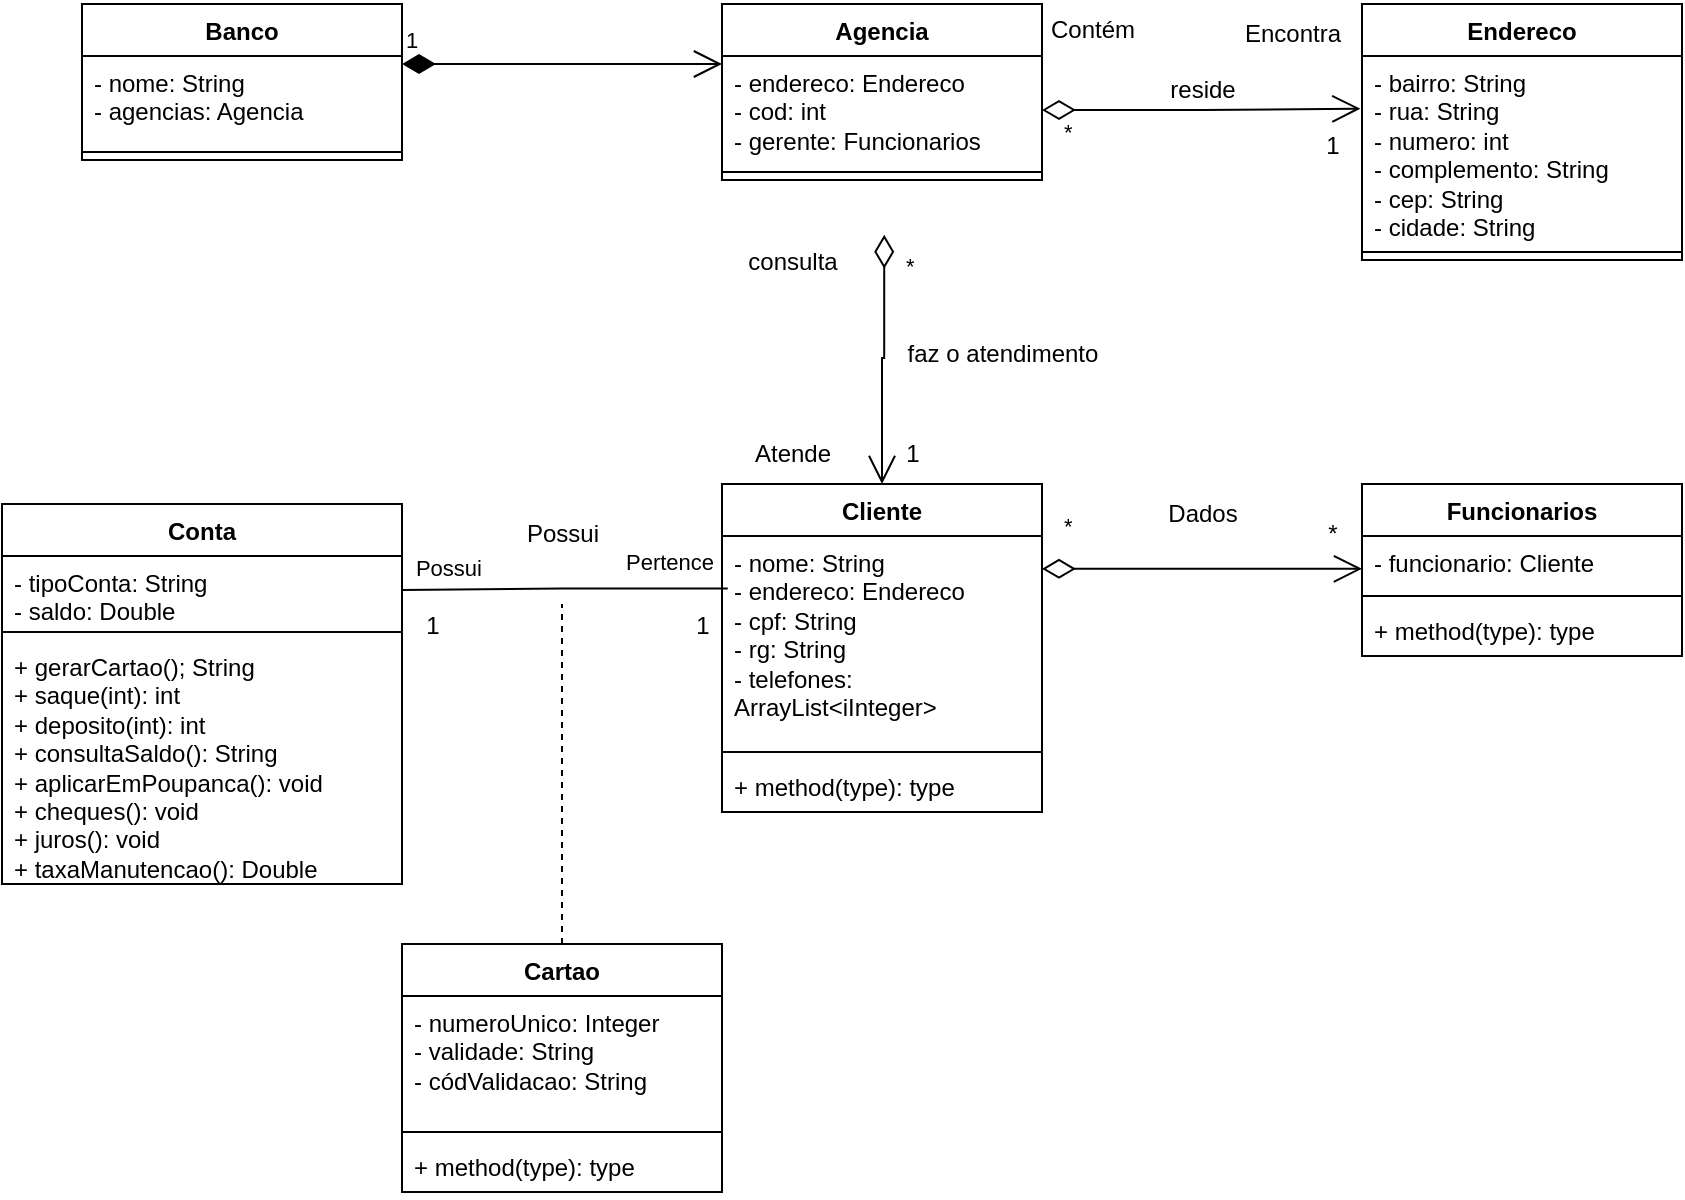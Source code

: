 <mxfile version="24.2.5" type="device">
  <diagram name="Page-1" id="e7e014a7-5840-1c2e-5031-d8a46d1fe8dd">
    <mxGraphModel dx="862" dy="778" grid="1" gridSize="10" guides="1" tooltips="1" connect="1" arrows="1" fold="1" page="1" pageScale="1" pageWidth="1169" pageHeight="826" background="none" math="0" shadow="0">
      <root>
        <mxCell id="0" />
        <mxCell id="1" parent="0" />
        <mxCell id="lC90-eze_NjfGvDs3d9d-41" value="Banco" style="swimlane;fontStyle=1;align=center;verticalAlign=top;childLayout=stackLayout;horizontal=1;startSize=26;horizontalStack=0;resizeParent=1;resizeParentMax=0;resizeLast=0;collapsible=1;marginBottom=0;whiteSpace=wrap;html=1;" parent="1" vertex="1">
          <mxGeometry x="80" y="80" width="160" height="78" as="geometry" />
        </mxCell>
        <mxCell id="lC90-eze_NjfGvDs3d9d-42" value="- nome: String&lt;div&gt;- agencias: Agencia&lt;/div&gt;" style="text;strokeColor=none;fillColor=none;align=left;verticalAlign=top;spacingLeft=4;spacingRight=4;overflow=hidden;rotatable=0;points=[[0,0.5],[1,0.5]];portConstraint=eastwest;whiteSpace=wrap;html=1;" parent="lC90-eze_NjfGvDs3d9d-41" vertex="1">
          <mxGeometry y="26" width="160" height="44" as="geometry" />
        </mxCell>
        <mxCell id="lC90-eze_NjfGvDs3d9d-43" value="" style="line;strokeWidth=1;fillColor=none;align=left;verticalAlign=middle;spacingTop=-1;spacingLeft=3;spacingRight=3;rotatable=0;labelPosition=right;points=[];portConstraint=eastwest;strokeColor=inherit;" parent="lC90-eze_NjfGvDs3d9d-41" vertex="1">
          <mxGeometry y="70" width="160" height="8" as="geometry" />
        </mxCell>
        <mxCell id="WZdotePQsxiVP-j09sR7-1" value="Agencia" style="swimlane;fontStyle=1;align=center;verticalAlign=top;childLayout=stackLayout;horizontal=1;startSize=26;horizontalStack=0;resizeParent=1;resizeParentMax=0;resizeLast=0;collapsible=1;marginBottom=0;whiteSpace=wrap;html=1;" vertex="1" parent="1">
          <mxGeometry x="400" y="80" width="160" height="88" as="geometry" />
        </mxCell>
        <mxCell id="WZdotePQsxiVP-j09sR7-2" value="- endereco: Endereco&lt;div&gt;- cod: int&lt;/div&gt;&lt;div&gt;- gerente: Funcionarios&lt;/div&gt;" style="text;strokeColor=none;fillColor=none;align=left;verticalAlign=top;spacingLeft=4;spacingRight=4;overflow=hidden;rotatable=0;points=[[0,0.5],[1,0.5]];portConstraint=eastwest;whiteSpace=wrap;html=1;" vertex="1" parent="WZdotePQsxiVP-j09sR7-1">
          <mxGeometry y="26" width="160" height="54" as="geometry" />
        </mxCell>
        <mxCell id="WZdotePQsxiVP-j09sR7-3" value="" style="line;strokeWidth=1;fillColor=none;align=left;verticalAlign=middle;spacingTop=-1;spacingLeft=3;spacingRight=3;rotatable=0;labelPosition=right;points=[];portConstraint=eastwest;strokeColor=inherit;" vertex="1" parent="WZdotePQsxiVP-j09sR7-1">
          <mxGeometry y="80" width="160" height="8" as="geometry" />
        </mxCell>
        <mxCell id="WZdotePQsxiVP-j09sR7-5" value="Endereco" style="swimlane;fontStyle=1;align=center;verticalAlign=top;childLayout=stackLayout;horizontal=1;startSize=26;horizontalStack=0;resizeParent=1;resizeParentMax=0;resizeLast=0;collapsible=1;marginBottom=0;whiteSpace=wrap;html=1;" vertex="1" parent="1">
          <mxGeometry x="720" y="80" width="160" height="128" as="geometry" />
        </mxCell>
        <mxCell id="WZdotePQsxiVP-j09sR7-6" value="- bairro: String&lt;div&gt;- rua: String&lt;/div&gt;&lt;div&gt;- numero: int&lt;/div&gt;&lt;div&gt;- complemento: String&lt;/div&gt;&lt;div&gt;- cep: String&lt;/div&gt;&lt;div&gt;- cidade: String&lt;/div&gt;" style="text;strokeColor=none;fillColor=none;align=left;verticalAlign=top;spacingLeft=4;spacingRight=4;overflow=hidden;rotatable=0;points=[[0,0.5],[1,0.5]];portConstraint=eastwest;whiteSpace=wrap;html=1;" vertex="1" parent="WZdotePQsxiVP-j09sR7-5">
          <mxGeometry y="26" width="160" height="94" as="geometry" />
        </mxCell>
        <mxCell id="WZdotePQsxiVP-j09sR7-7" value="" style="line;strokeWidth=1;fillColor=none;align=left;verticalAlign=middle;spacingTop=-1;spacingLeft=3;spacingRight=3;rotatable=0;labelPosition=right;points=[];portConstraint=eastwest;strokeColor=inherit;" vertex="1" parent="WZdotePQsxiVP-j09sR7-5">
          <mxGeometry y="120" width="160" height="8" as="geometry" />
        </mxCell>
        <mxCell id="WZdotePQsxiVP-j09sR7-9" value="*" style="endArrow=open;html=1;endSize=12;startArrow=diamondThin;startSize=14;startFill=0;edgeStyle=orthogonalEdgeStyle;align=left;verticalAlign=bottom;rounded=0;exitX=1;exitY=0.5;exitDx=0;exitDy=0;entryX=-0.005;entryY=0.28;entryDx=0;entryDy=0;entryPerimeter=0;" edge="1" parent="1" source="WZdotePQsxiVP-j09sR7-2" target="WZdotePQsxiVP-j09sR7-6">
          <mxGeometry x="-0.875" y="-20" relative="1" as="geometry">
            <mxPoint x="720" y="133" as="sourcePoint" />
            <mxPoint x="650" y="250" as="targetPoint" />
            <mxPoint x="-1" as="offset" />
          </mxGeometry>
        </mxCell>
        <mxCell id="WZdotePQsxiVP-j09sR7-10" value="reside" style="text;html=1;align=center;verticalAlign=middle;resizable=0;points=[];autosize=1;strokeColor=none;fillColor=none;" vertex="1" parent="1">
          <mxGeometry x="610" y="108" width="60" height="30" as="geometry" />
        </mxCell>
        <mxCell id="WZdotePQsxiVP-j09sR7-11" value="1" style="text;html=1;align=center;verticalAlign=middle;resizable=0;points=[];autosize=1;strokeColor=none;fillColor=none;" vertex="1" parent="1">
          <mxGeometry x="690" y="136" width="30" height="30" as="geometry" />
        </mxCell>
        <mxCell id="WZdotePQsxiVP-j09sR7-12" value="Encontra" style="text;html=1;align=center;verticalAlign=middle;resizable=0;points=[];autosize=1;strokeColor=none;fillColor=none;" vertex="1" parent="1">
          <mxGeometry x="650" y="80" width="70" height="30" as="geometry" />
        </mxCell>
        <mxCell id="WZdotePQsxiVP-j09sR7-13" value="Contém" style="text;html=1;align=center;verticalAlign=middle;resizable=0;points=[];autosize=1;strokeColor=none;fillColor=none;" vertex="1" parent="1">
          <mxGeometry x="550" y="78" width="70" height="30" as="geometry" />
        </mxCell>
        <mxCell id="WZdotePQsxiVP-j09sR7-14" value="Conta" style="swimlane;fontStyle=1;align=center;verticalAlign=top;childLayout=stackLayout;horizontal=1;startSize=26;horizontalStack=0;resizeParent=1;resizeParentMax=0;resizeLast=0;collapsible=1;marginBottom=0;whiteSpace=wrap;html=1;" vertex="1" parent="1">
          <mxGeometry x="40" y="330" width="200" height="190" as="geometry" />
        </mxCell>
        <mxCell id="WZdotePQsxiVP-j09sR7-15" value="&lt;div&gt;- tipoConta: String&lt;/div&gt;&lt;div&gt;- saldo: Double&lt;/div&gt;" style="text;strokeColor=none;fillColor=none;align=left;verticalAlign=top;spacingLeft=4;spacingRight=4;overflow=hidden;rotatable=0;points=[[0,0.5],[1,0.5]];portConstraint=eastwest;whiteSpace=wrap;html=1;" vertex="1" parent="WZdotePQsxiVP-j09sR7-14">
          <mxGeometry y="26" width="200" height="34" as="geometry" />
        </mxCell>
        <mxCell id="WZdotePQsxiVP-j09sR7-16" value="" style="line;strokeWidth=1;fillColor=none;align=left;verticalAlign=middle;spacingTop=-1;spacingLeft=3;spacingRight=3;rotatable=0;labelPosition=right;points=[];portConstraint=eastwest;strokeColor=inherit;" vertex="1" parent="WZdotePQsxiVP-j09sR7-14">
          <mxGeometry y="60" width="200" height="8" as="geometry" />
        </mxCell>
        <mxCell id="WZdotePQsxiVP-j09sR7-17" value="&lt;div&gt;+ gerarCartao(); String&lt;/div&gt;+ saque(int): int&lt;div&gt;+ deposito(int): int&lt;/div&gt;&lt;div&gt;+ consultaSaldo(): String&lt;/div&gt;&lt;div&gt;+ aplicarEmPoupanca(): void&lt;/div&gt;&lt;div&gt;+ cheques(): void&lt;/div&gt;&lt;div&gt;+ juros(): void&lt;/div&gt;&lt;div&gt;+ taxaManutencao(): Double&lt;/div&gt;" style="text;strokeColor=none;fillColor=none;align=left;verticalAlign=top;spacingLeft=4;spacingRight=4;overflow=hidden;rotatable=0;points=[[0,0.5],[1,0.5]];portConstraint=eastwest;whiteSpace=wrap;html=1;" vertex="1" parent="WZdotePQsxiVP-j09sR7-14">
          <mxGeometry y="68" width="200" height="122" as="geometry" />
        </mxCell>
        <mxCell id="WZdotePQsxiVP-j09sR7-18" value="1" style="endArrow=open;html=1;endSize=12;startArrow=diamondThin;startSize=14;startFill=1;edgeStyle=orthogonalEdgeStyle;align=left;verticalAlign=bottom;rounded=0;" edge="1" parent="1">
          <mxGeometry x="-1" y="3" relative="1" as="geometry">
            <mxPoint x="240" y="110" as="sourcePoint" />
            <mxPoint x="400" y="110" as="targetPoint" />
          </mxGeometry>
        </mxCell>
        <mxCell id="WZdotePQsxiVP-j09sR7-19" value="Cliente" style="swimlane;fontStyle=1;align=center;verticalAlign=top;childLayout=stackLayout;horizontal=1;startSize=26;horizontalStack=0;resizeParent=1;resizeParentMax=0;resizeLast=0;collapsible=1;marginBottom=0;whiteSpace=wrap;html=1;" vertex="1" parent="1">
          <mxGeometry x="400" y="320" width="160" height="164" as="geometry" />
        </mxCell>
        <mxCell id="WZdotePQsxiVP-j09sR7-20" value="- nome: String&lt;div&gt;- endereco: Endereco&lt;/div&gt;&lt;div&gt;- cpf: String&lt;/div&gt;&lt;div&gt;- rg: String&lt;/div&gt;&lt;div&gt;- telefones: ArrayList&amp;lt;iInteger&amp;gt;&lt;/div&gt;" style="text;strokeColor=none;fillColor=none;align=left;verticalAlign=top;spacingLeft=4;spacingRight=4;overflow=hidden;rotatable=0;points=[[0,0.5],[1,0.5]];portConstraint=eastwest;whiteSpace=wrap;html=1;" vertex="1" parent="WZdotePQsxiVP-j09sR7-19">
          <mxGeometry y="26" width="160" height="104" as="geometry" />
        </mxCell>
        <mxCell id="WZdotePQsxiVP-j09sR7-21" value="" style="line;strokeWidth=1;fillColor=none;align=left;verticalAlign=middle;spacingTop=-1;spacingLeft=3;spacingRight=3;rotatable=0;labelPosition=right;points=[];portConstraint=eastwest;strokeColor=inherit;" vertex="1" parent="WZdotePQsxiVP-j09sR7-19">
          <mxGeometry y="130" width="160" height="8" as="geometry" />
        </mxCell>
        <mxCell id="WZdotePQsxiVP-j09sR7-22" value="+ method(type): type" style="text;strokeColor=none;fillColor=none;align=left;verticalAlign=top;spacingLeft=4;spacingRight=4;overflow=hidden;rotatable=0;points=[[0,0.5],[1,0.5]];portConstraint=eastwest;whiteSpace=wrap;html=1;" vertex="1" parent="WZdotePQsxiVP-j09sR7-19">
          <mxGeometry y="138" width="160" height="26" as="geometry" />
        </mxCell>
        <mxCell id="WZdotePQsxiVP-j09sR7-23" value="*" style="endArrow=open;html=1;endSize=12;startArrow=diamondThin;startSize=14;startFill=0;edgeStyle=orthogonalEdgeStyle;align=left;verticalAlign=bottom;rounded=0;entryX=0.5;entryY=0;entryDx=0;entryDy=0;exitX=0.507;exitY=1.054;exitDx=0;exitDy=0;exitPerimeter=0;" edge="1" parent="1" target="WZdotePQsxiVP-j09sR7-19">
          <mxGeometry x="-0.605" y="9" relative="1" as="geometry">
            <mxPoint x="481.12" y="195.404" as="sourcePoint" />
            <mxPoint x="550" y="270" as="targetPoint" />
            <Array as="points">
              <mxPoint x="480" y="257" />
            </Array>
            <mxPoint as="offset" />
          </mxGeometry>
        </mxCell>
        <mxCell id="WZdotePQsxiVP-j09sR7-25" value="faz o atendimento" style="text;html=1;align=center;verticalAlign=middle;resizable=0;points=[];autosize=1;strokeColor=none;fillColor=none;" vertex="1" parent="1">
          <mxGeometry x="480" y="240" width="120" height="30" as="geometry" />
        </mxCell>
        <mxCell id="WZdotePQsxiVP-j09sR7-26" value="Atende" style="text;html=1;align=center;verticalAlign=middle;resizable=0;points=[];autosize=1;strokeColor=none;fillColor=none;" vertex="1" parent="1">
          <mxGeometry x="405" y="290" width="60" height="30" as="geometry" />
        </mxCell>
        <mxCell id="WZdotePQsxiVP-j09sR7-27" value="consulta" style="text;html=1;align=center;verticalAlign=middle;resizable=0;points=[];autosize=1;strokeColor=none;fillColor=none;" vertex="1" parent="1">
          <mxGeometry x="400" y="194" width="70" height="30" as="geometry" />
        </mxCell>
        <mxCell id="WZdotePQsxiVP-j09sR7-28" value="Funcionarios" style="swimlane;fontStyle=1;align=center;verticalAlign=top;childLayout=stackLayout;horizontal=1;startSize=26;horizontalStack=0;resizeParent=1;resizeParentMax=0;resizeLast=0;collapsible=1;marginBottom=0;whiteSpace=wrap;html=1;" vertex="1" parent="1">
          <mxGeometry x="720" y="320" width="160" height="86" as="geometry" />
        </mxCell>
        <mxCell id="WZdotePQsxiVP-j09sR7-29" value="- funcionario: Cliente" style="text;strokeColor=none;fillColor=none;align=left;verticalAlign=top;spacingLeft=4;spacingRight=4;overflow=hidden;rotatable=0;points=[[0,0.5],[1,0.5]];portConstraint=eastwest;whiteSpace=wrap;html=1;" vertex="1" parent="WZdotePQsxiVP-j09sR7-28">
          <mxGeometry y="26" width="160" height="26" as="geometry" />
        </mxCell>
        <mxCell id="WZdotePQsxiVP-j09sR7-30" value="" style="line;strokeWidth=1;fillColor=none;align=left;verticalAlign=middle;spacingTop=-1;spacingLeft=3;spacingRight=3;rotatable=0;labelPosition=right;points=[];portConstraint=eastwest;strokeColor=inherit;" vertex="1" parent="WZdotePQsxiVP-j09sR7-28">
          <mxGeometry y="52" width="160" height="8" as="geometry" />
        </mxCell>
        <mxCell id="WZdotePQsxiVP-j09sR7-31" value="+ method(type): type" style="text;strokeColor=none;fillColor=none;align=left;verticalAlign=top;spacingLeft=4;spacingRight=4;overflow=hidden;rotatable=0;points=[[0,0.5],[1,0.5]];portConstraint=eastwest;whiteSpace=wrap;html=1;" vertex="1" parent="WZdotePQsxiVP-j09sR7-28">
          <mxGeometry y="60" width="160" height="26" as="geometry" />
        </mxCell>
        <mxCell id="WZdotePQsxiVP-j09sR7-32" value="*" style="endArrow=open;html=1;endSize=12;startArrow=diamondThin;startSize=14;startFill=0;edgeStyle=orthogonalEdgeStyle;align=left;verticalAlign=bottom;rounded=0;" edge="1" parent="1">
          <mxGeometry x="-0.875" y="12" relative="1" as="geometry">
            <mxPoint x="560" y="362.41" as="sourcePoint" />
            <mxPoint x="720" y="362.41" as="targetPoint" />
            <mxPoint x="-1" as="offset" />
          </mxGeometry>
        </mxCell>
        <mxCell id="WZdotePQsxiVP-j09sR7-33" value="1" style="text;html=1;align=center;verticalAlign=middle;resizable=0;points=[];autosize=1;strokeColor=none;fillColor=none;" vertex="1" parent="1">
          <mxGeometry x="480" y="290" width="30" height="30" as="geometry" />
        </mxCell>
        <mxCell id="WZdotePQsxiVP-j09sR7-34" value="" style="endArrow=none;html=1;edgeStyle=orthogonalEdgeStyle;rounded=0;entryX=1;entryY=0.5;entryDx=0;entryDy=0;exitX=0.018;exitY=0.253;exitDx=0;exitDy=0;exitPerimeter=0;" edge="1" parent="1" source="WZdotePQsxiVP-j09sR7-20" target="WZdotePQsxiVP-j09sR7-15">
          <mxGeometry relative="1" as="geometry">
            <mxPoint x="360" y="390" as="sourcePoint" />
            <mxPoint x="440" y="620" as="targetPoint" />
          </mxGeometry>
        </mxCell>
        <mxCell id="WZdotePQsxiVP-j09sR7-35" value="Pertence" style="edgeLabel;resizable=0;html=1;align=left;verticalAlign=bottom;" connectable="0" vertex="1" parent="WZdotePQsxiVP-j09sR7-34">
          <mxGeometry x="-1" relative="1" as="geometry">
            <mxPoint x="-53" y="-5" as="offset" />
          </mxGeometry>
        </mxCell>
        <mxCell id="WZdotePQsxiVP-j09sR7-36" value="Possui" style="edgeLabel;resizable=0;html=1;align=right;verticalAlign=bottom;" connectable="0" vertex="1" parent="WZdotePQsxiVP-j09sR7-34">
          <mxGeometry x="1" relative="1" as="geometry">
            <mxPoint x="40" y="-3" as="offset" />
          </mxGeometry>
        </mxCell>
        <mxCell id="WZdotePQsxiVP-j09sR7-37" value="Possui" style="text;html=1;align=center;verticalAlign=middle;resizable=0;points=[];autosize=1;strokeColor=none;fillColor=none;" vertex="1" parent="1">
          <mxGeometry x="290" y="330" width="60" height="30" as="geometry" />
        </mxCell>
        <mxCell id="WZdotePQsxiVP-j09sR7-38" value="1" style="text;html=1;align=center;verticalAlign=middle;resizable=0;points=[];autosize=1;strokeColor=none;fillColor=none;" vertex="1" parent="1">
          <mxGeometry x="375" y="376" width="30" height="30" as="geometry" />
        </mxCell>
        <mxCell id="WZdotePQsxiVP-j09sR7-39" value="1" style="text;html=1;align=center;verticalAlign=middle;resizable=0;points=[];autosize=1;strokeColor=none;fillColor=none;" vertex="1" parent="1">
          <mxGeometry x="240" y="376" width="30" height="30" as="geometry" />
        </mxCell>
        <mxCell id="WZdotePQsxiVP-j09sR7-40" value="Dados" style="text;html=1;align=center;verticalAlign=middle;resizable=0;points=[];autosize=1;strokeColor=none;fillColor=none;" vertex="1" parent="1">
          <mxGeometry x="610" y="320" width="60" height="30" as="geometry" />
        </mxCell>
        <mxCell id="WZdotePQsxiVP-j09sR7-42" value="*" style="text;html=1;align=center;verticalAlign=middle;resizable=0;points=[];autosize=1;strokeColor=none;fillColor=none;" vertex="1" parent="1">
          <mxGeometry x="690" y="330" width="30" height="30" as="geometry" />
        </mxCell>
        <mxCell id="WZdotePQsxiVP-j09sR7-45" value="Cartao" style="swimlane;fontStyle=1;align=center;verticalAlign=top;childLayout=stackLayout;horizontal=1;startSize=26;horizontalStack=0;resizeParent=1;resizeParentMax=0;resizeLast=0;collapsible=1;marginBottom=0;whiteSpace=wrap;html=1;" vertex="1" parent="1">
          <mxGeometry x="240" y="550" width="160" height="124" as="geometry" />
        </mxCell>
        <mxCell id="WZdotePQsxiVP-j09sR7-46" value="- numeroUnico: Integer&lt;div&gt;- validade: String&lt;/div&gt;&lt;div&gt;- códValidacao: String&lt;/div&gt;" style="text;strokeColor=none;fillColor=none;align=left;verticalAlign=top;spacingLeft=4;spacingRight=4;overflow=hidden;rotatable=0;points=[[0,0.5],[1,0.5]];portConstraint=eastwest;whiteSpace=wrap;html=1;" vertex="1" parent="WZdotePQsxiVP-j09sR7-45">
          <mxGeometry y="26" width="160" height="64" as="geometry" />
        </mxCell>
        <mxCell id="WZdotePQsxiVP-j09sR7-47" value="" style="line;strokeWidth=1;fillColor=none;align=left;verticalAlign=middle;spacingTop=-1;spacingLeft=3;spacingRight=3;rotatable=0;labelPosition=right;points=[];portConstraint=eastwest;strokeColor=inherit;" vertex="1" parent="WZdotePQsxiVP-j09sR7-45">
          <mxGeometry y="90" width="160" height="8" as="geometry" />
        </mxCell>
        <mxCell id="WZdotePQsxiVP-j09sR7-48" value="+ method(type): type" style="text;strokeColor=none;fillColor=none;align=left;verticalAlign=top;spacingLeft=4;spacingRight=4;overflow=hidden;rotatable=0;points=[[0,0.5],[1,0.5]];portConstraint=eastwest;whiteSpace=wrap;html=1;" vertex="1" parent="WZdotePQsxiVP-j09sR7-45">
          <mxGeometry y="98" width="160" height="26" as="geometry" />
        </mxCell>
        <mxCell id="WZdotePQsxiVP-j09sR7-52" value="" style="endArrow=none;dashed=1;html=1;rounded=0;exitX=0.5;exitY=0;exitDx=0;exitDy=0;" edge="1" parent="1" source="WZdotePQsxiVP-j09sR7-45">
          <mxGeometry width="50" height="50" relative="1" as="geometry">
            <mxPoint x="320" y="540" as="sourcePoint" />
            <mxPoint x="320" y="380" as="targetPoint" />
          </mxGeometry>
        </mxCell>
      </root>
    </mxGraphModel>
  </diagram>
</mxfile>
